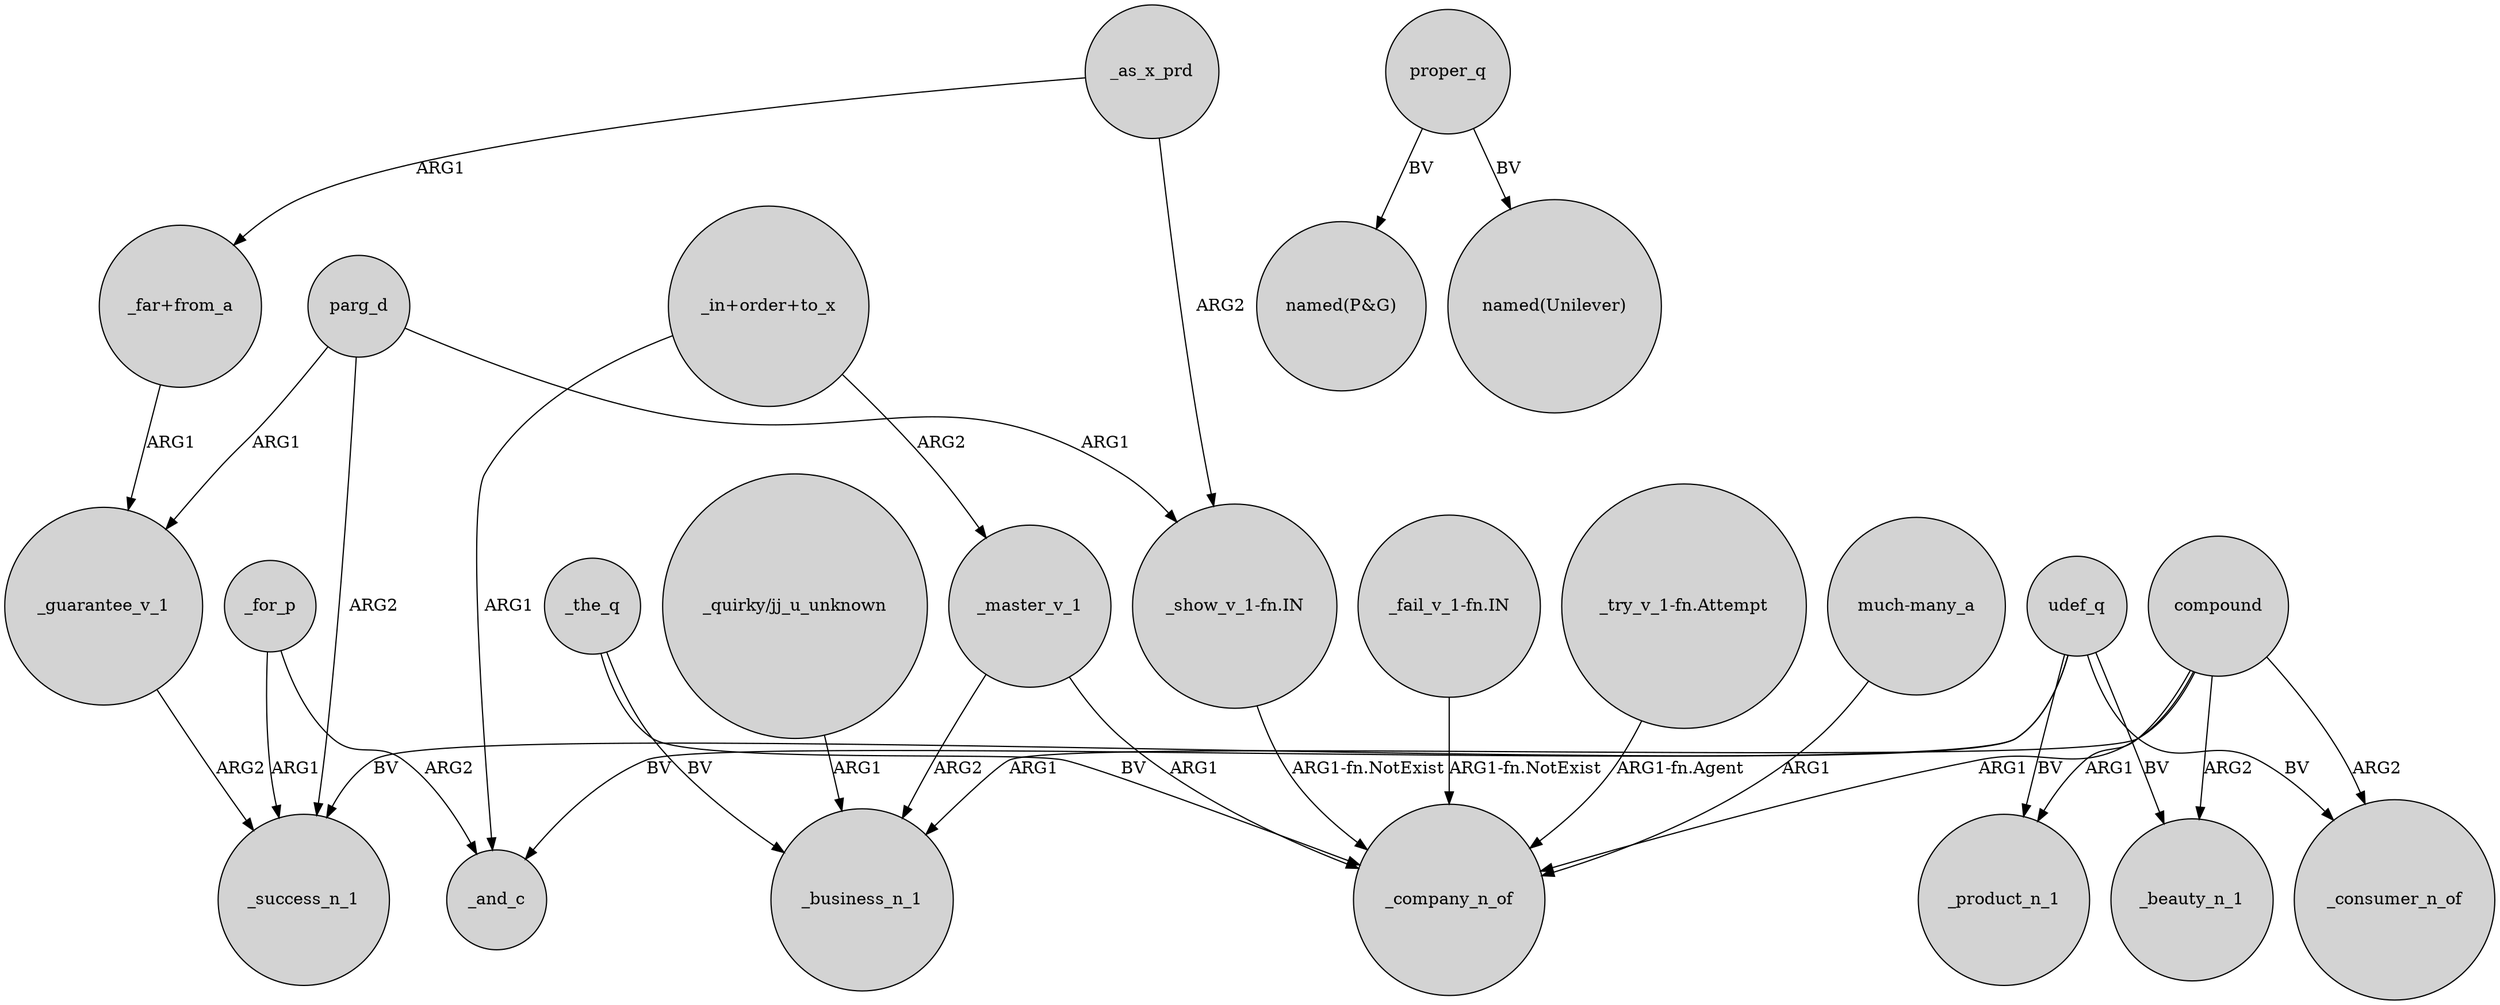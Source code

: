 digraph {
	node [shape=circle style=filled]
	_as_x_prd -> "_far+from_a" [label=ARG1]
	_guarantee_v_1 -> _success_n_1 [label=ARG2]
	_the_q -> _business_n_1 [label=BV]
	compound -> _product_n_1 [label=ARG1]
	"_quirky/jj_u_unknown" -> _business_n_1 [label=ARG1]
	_as_x_prd -> "_show_v_1-fn.IN" [label=ARG2]
	proper_q -> "named(P&G)" [label=BV]
	"_fail_v_1-fn.IN" -> _company_n_of [label="ARG1-fn.NotExist"]
	_for_p -> _and_c [label=ARG2]
	"_show_v_1-fn.IN" -> _company_n_of [label="ARG1-fn.NotExist"]
	"_try_v_1-fn.Attempt" -> _company_n_of [label="ARG1-fn.Agent"]
	_master_v_1 -> _business_n_1 [label=ARG2]
	_for_p -> _success_n_1 [label=ARG1]
	_the_q -> _company_n_of [label=BV]
	"_in+order+to_x" -> _and_c [label=ARG1]
	compound -> _company_n_of [label=ARG1]
	udef_q -> _success_n_1 [label=BV]
	"much-many_a" -> _company_n_of [label=ARG1]
	parg_d -> "_show_v_1-fn.IN" [label=ARG1]
	udef_q -> _beauty_n_1 [label=BV]
	compound -> _business_n_1 [label=ARG1]
	udef_q -> _consumer_n_of [label=BV]
	parg_d -> _success_n_1 [label=ARG2]
	proper_q -> "named(Unilever)" [label=BV]
	"_in+order+to_x" -> _master_v_1 [label=ARG2]
	compound -> _consumer_n_of [label=ARG2]
	udef_q -> _product_n_1 [label=BV]
	"_far+from_a" -> _guarantee_v_1 [label=ARG1]
	udef_q -> _and_c [label=BV]
	parg_d -> _guarantee_v_1 [label=ARG1]
	compound -> _beauty_n_1 [label=ARG2]
	_master_v_1 -> _company_n_of [label=ARG1]
}

